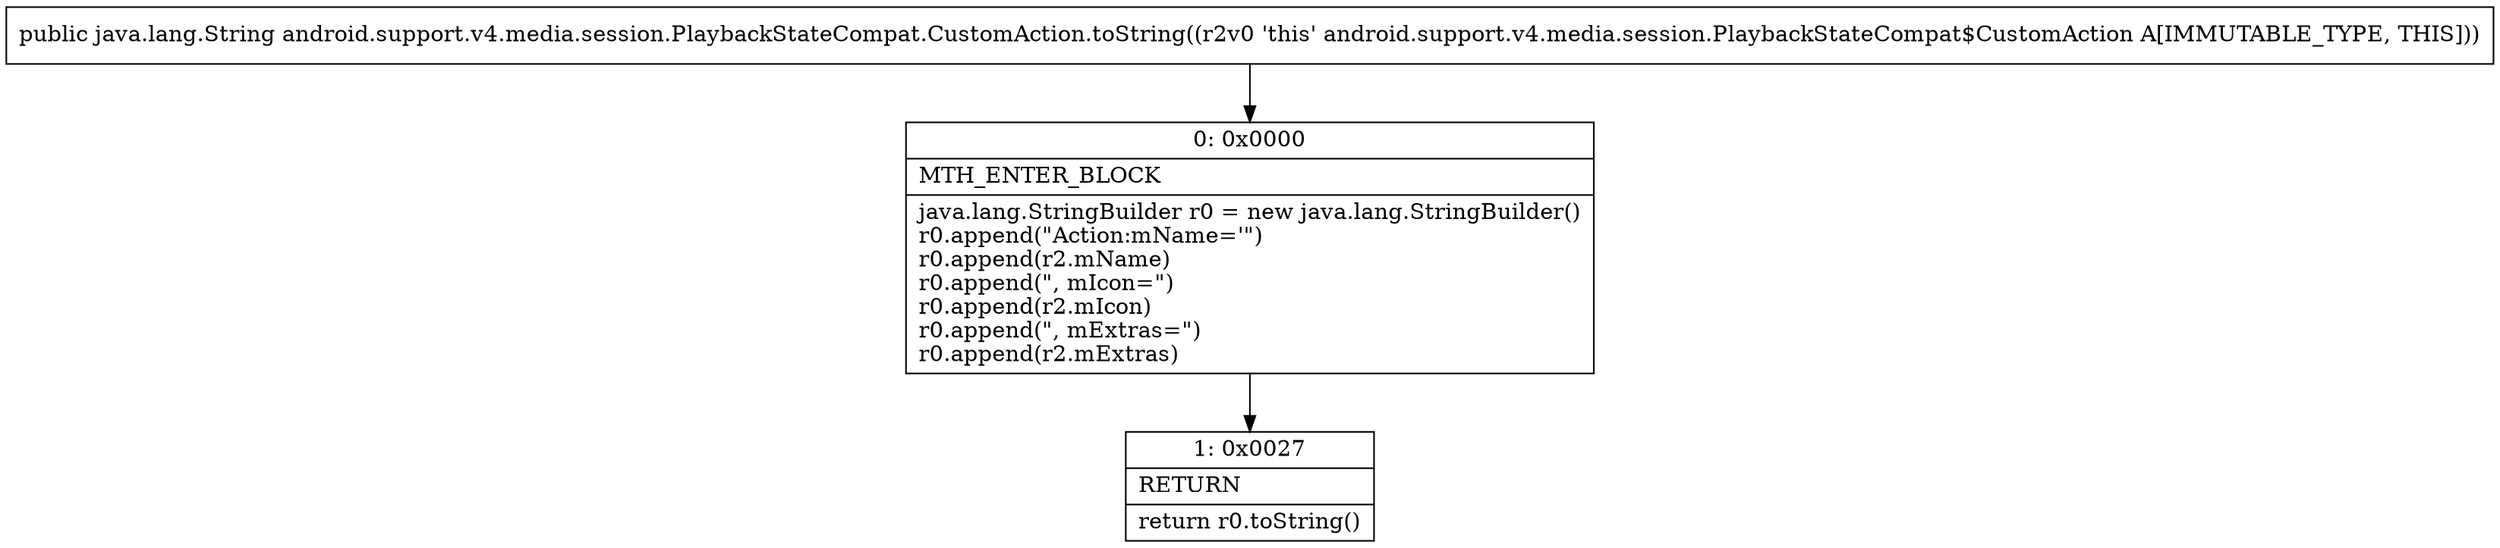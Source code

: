 digraph "CFG forandroid.support.v4.media.session.PlaybackStateCompat.CustomAction.toString()Ljava\/lang\/String;" {
Node_0 [shape=record,label="{0\:\ 0x0000|MTH_ENTER_BLOCK\l|java.lang.StringBuilder r0 = new java.lang.StringBuilder()\lr0.append(\"Action:mName='\")\lr0.append(r2.mName)\lr0.append(\", mIcon=\")\lr0.append(r2.mIcon)\lr0.append(\", mExtras=\")\lr0.append(r2.mExtras)\l}"];
Node_1 [shape=record,label="{1\:\ 0x0027|RETURN\l|return r0.toString()\l}"];
MethodNode[shape=record,label="{public java.lang.String android.support.v4.media.session.PlaybackStateCompat.CustomAction.toString((r2v0 'this' android.support.v4.media.session.PlaybackStateCompat$CustomAction A[IMMUTABLE_TYPE, THIS])) }"];
MethodNode -> Node_0;
Node_0 -> Node_1;
}

